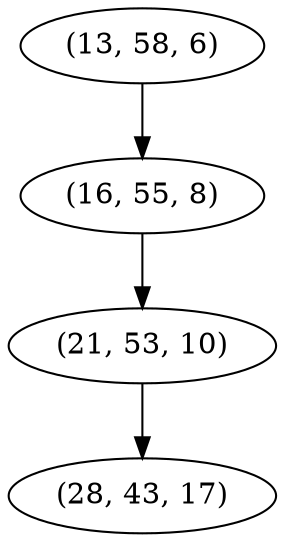 digraph tree {
    "(13, 58, 6)";
    "(16, 55, 8)";
    "(21, 53, 10)";
    "(28, 43, 17)";
    "(13, 58, 6)" -> "(16, 55, 8)";
    "(16, 55, 8)" -> "(21, 53, 10)";
    "(21, 53, 10)" -> "(28, 43, 17)";
}
